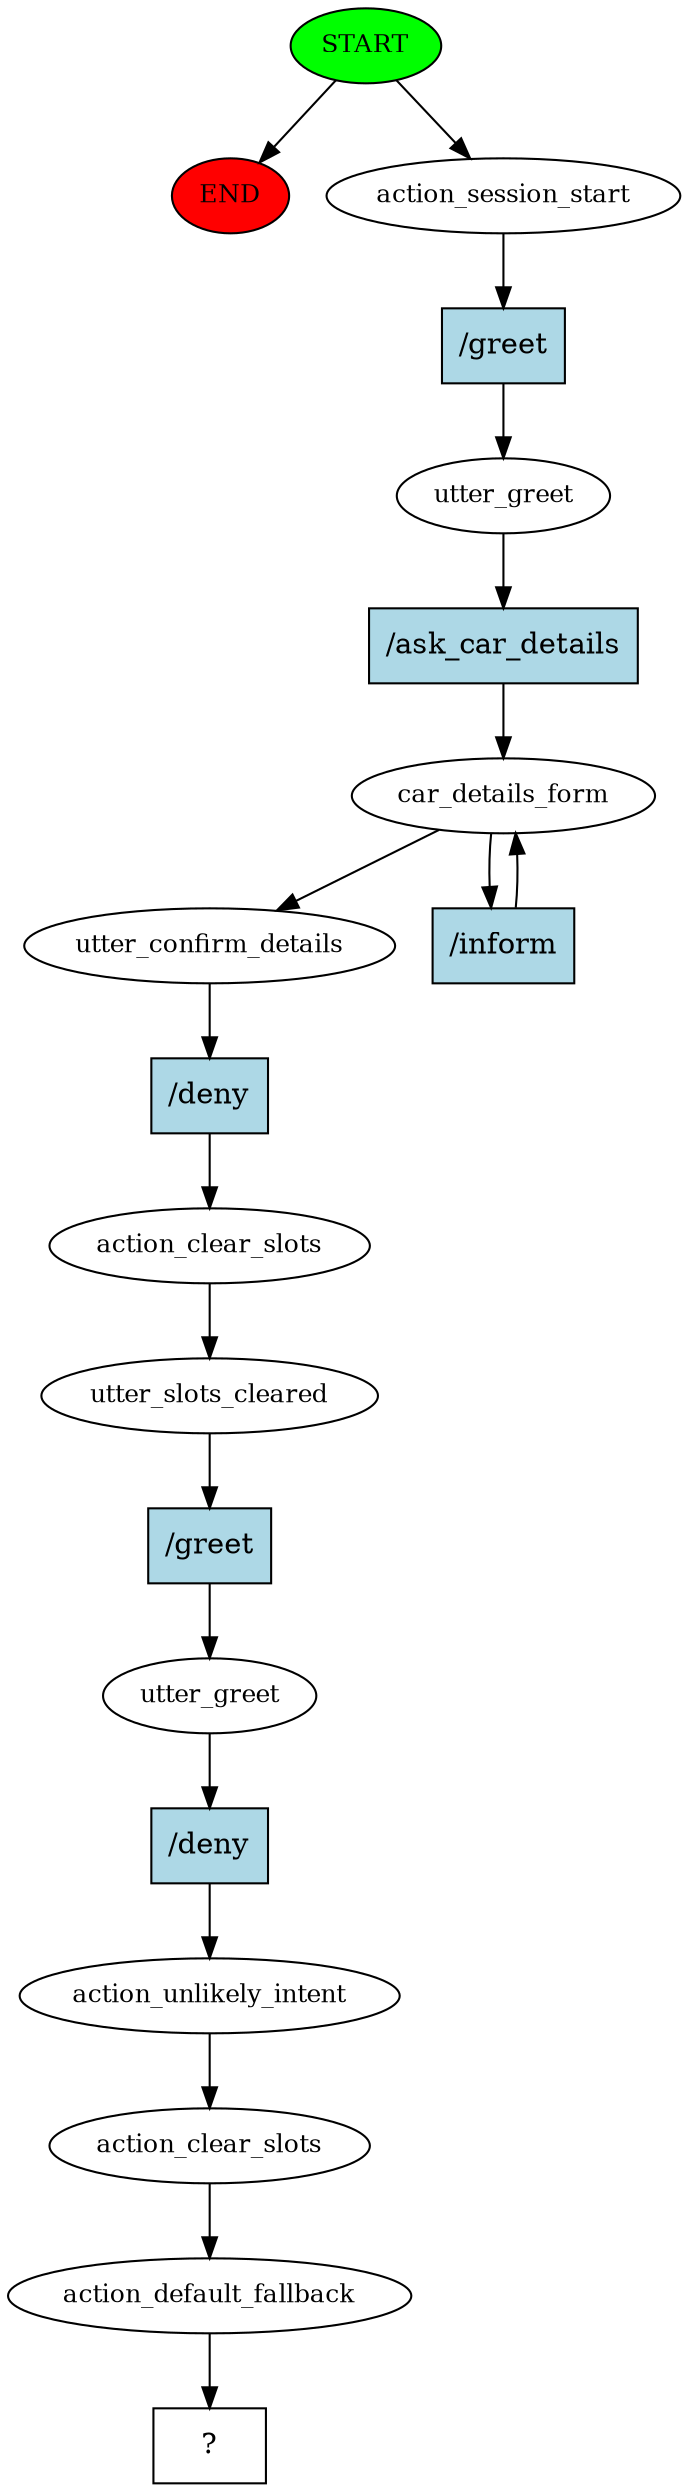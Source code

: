 digraph  {
0 [class="start active", fillcolor=green, fontsize=12, label=START, style=filled];
"-1" [class=end, fillcolor=red, fontsize=12, label=END, style=filled];
1 [class=active, fontsize=12, label=action_session_start];
2 [class=active, fontsize=12, label=utter_greet];
3 [class=active, fontsize=12, label=car_details_form];
14 [class=active, fontsize=12, label=utter_confirm_details];
15 [class=active, fontsize=12, label=action_clear_slots];
16 [class=active, fontsize=12, label=utter_slots_cleared];
17 [class=active, fontsize=12, label=utter_greet];
18 [class=active, fontsize=12, label=action_unlikely_intent];
19 [class=active, fontsize=12, label=action_clear_slots];
20 [class=active, fontsize=12, label=action_default_fallback];
21 [class="intent dashed active", label="  ?  ", shape=rect];
22 [class="intent active", fillcolor=lightblue, label="/greet", shape=rect, style=filled];
23 [class="intent active", fillcolor=lightblue, label="/ask_car_details", shape=rect, style=filled];
24 [class="intent active", fillcolor=lightblue, label="/inform", shape=rect, style=filled];
25 [class="intent active", fillcolor=lightblue, label="/deny", shape=rect, style=filled];
26 [class="intent active", fillcolor=lightblue, label="/greet", shape=rect, style=filled];
27 [class="intent active", fillcolor=lightblue, label="/deny", shape=rect, style=filled];
0 -> "-1"  [class="", key=NONE, label=""];
0 -> 1  [class=active, key=NONE, label=""];
1 -> 22  [class=active, key=0];
2 -> 23  [class=active, key=0];
3 -> 14  [class=active, key=NONE, label=""];
3 -> 24  [class=active, key=0];
14 -> 25  [class=active, key=0];
15 -> 16  [class=active, key=NONE, label=""];
16 -> 26  [class=active, key=0];
17 -> 27  [class=active, key=0];
18 -> 19  [class=active, key=NONE, label=""];
19 -> 20  [class=active, key=NONE, label=""];
20 -> 21  [class=active, key=NONE, label=""];
22 -> 2  [class=active, key=0];
23 -> 3  [class=active, key=0];
24 -> 3  [class=active, key=0];
25 -> 15  [class=active, key=0];
26 -> 17  [class=active, key=0];
27 -> 18  [class=active, key=0];
}

